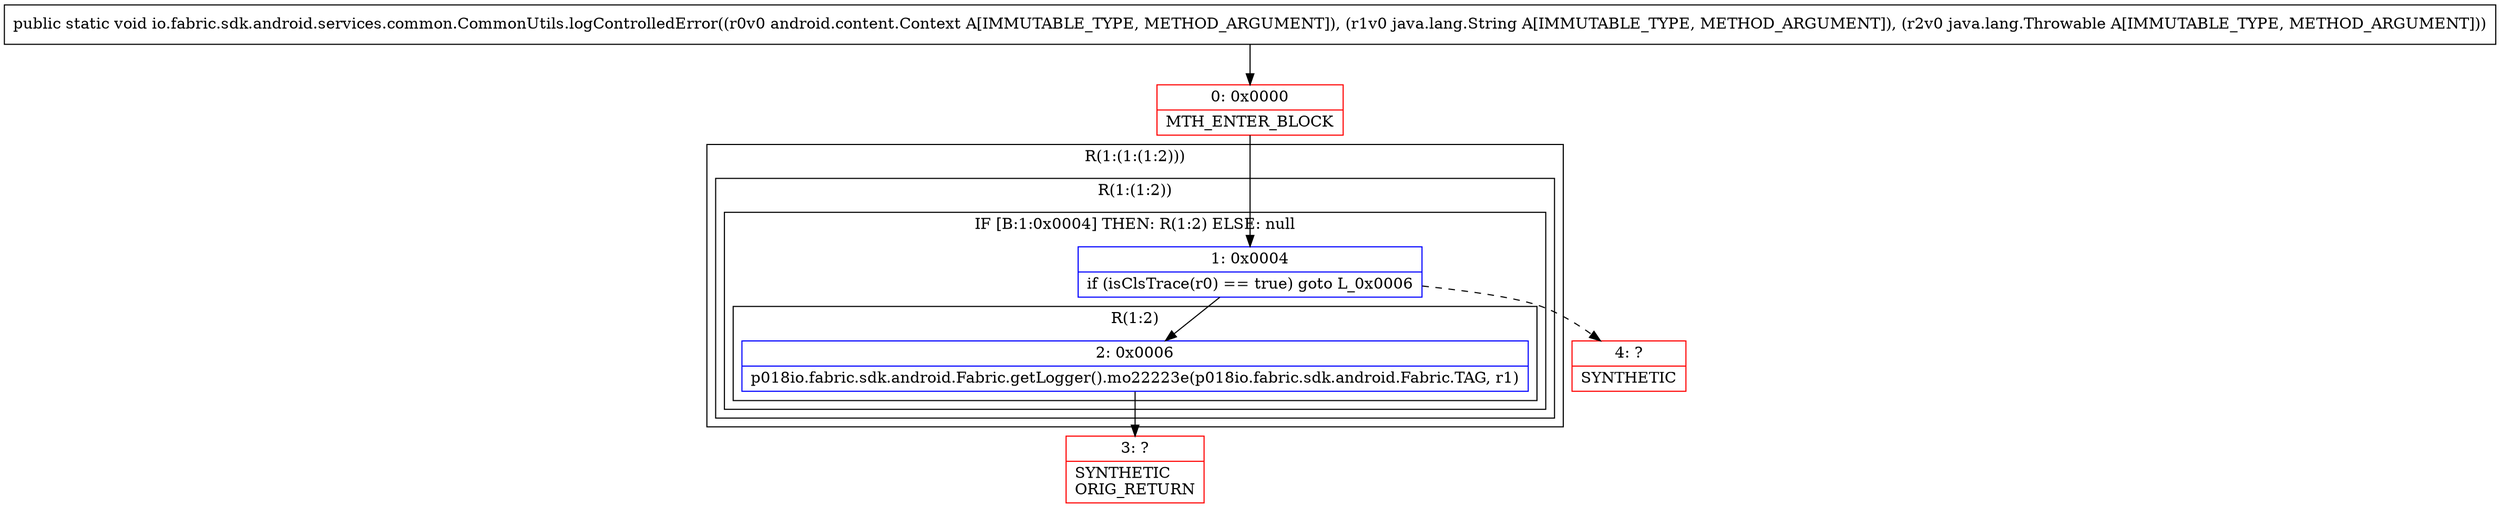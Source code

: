 digraph "CFG forio.fabric.sdk.android.services.common.CommonUtils.logControlledError(Landroid\/content\/Context;Ljava\/lang\/String;Ljava\/lang\/Throwable;)V" {
subgraph cluster_Region_913921890 {
label = "R(1:(1:(1:2)))";
node [shape=record,color=blue];
subgraph cluster_Region_251393365 {
label = "R(1:(1:2))";
node [shape=record,color=blue];
subgraph cluster_IfRegion_907358799 {
label = "IF [B:1:0x0004] THEN: R(1:2) ELSE: null";
node [shape=record,color=blue];
Node_1 [shape=record,label="{1\:\ 0x0004|if (isClsTrace(r0) == true) goto L_0x0006\l}"];
subgraph cluster_Region_1078930839 {
label = "R(1:2)";
node [shape=record,color=blue];
Node_2 [shape=record,label="{2\:\ 0x0006|p018io.fabric.sdk.android.Fabric.getLogger().mo22223e(p018io.fabric.sdk.android.Fabric.TAG, r1)\l}"];
}
}
}
}
Node_0 [shape=record,color=red,label="{0\:\ 0x0000|MTH_ENTER_BLOCK\l}"];
Node_3 [shape=record,color=red,label="{3\:\ ?|SYNTHETIC\lORIG_RETURN\l}"];
Node_4 [shape=record,color=red,label="{4\:\ ?|SYNTHETIC\l}"];
MethodNode[shape=record,label="{public static void io.fabric.sdk.android.services.common.CommonUtils.logControlledError((r0v0 android.content.Context A[IMMUTABLE_TYPE, METHOD_ARGUMENT]), (r1v0 java.lang.String A[IMMUTABLE_TYPE, METHOD_ARGUMENT]), (r2v0 java.lang.Throwable A[IMMUTABLE_TYPE, METHOD_ARGUMENT])) }"];
MethodNode -> Node_0;
Node_1 -> Node_2;
Node_1 -> Node_4[style=dashed];
Node_2 -> Node_3;
Node_0 -> Node_1;
}

